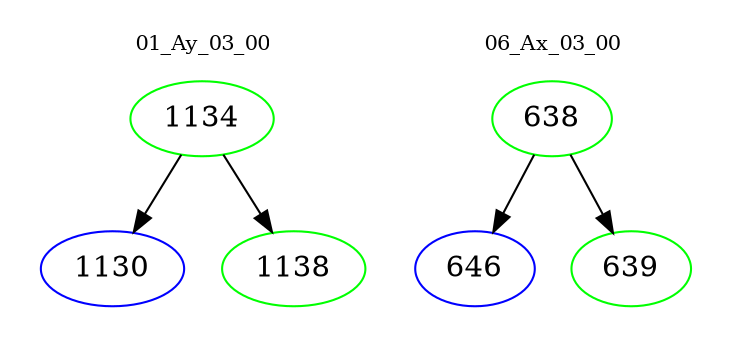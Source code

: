 digraph{
subgraph cluster_0 {
color = white
label = "01_Ay_03_00";
fontsize=10;
T0_1134 [label="1134", color="green"]
T0_1134 -> T0_1130 [color="black"]
T0_1130 [label="1130", color="blue"]
T0_1134 -> T0_1138 [color="black"]
T0_1138 [label="1138", color="green"]
}
subgraph cluster_1 {
color = white
label = "06_Ax_03_00";
fontsize=10;
T1_638 [label="638", color="green"]
T1_638 -> T1_646 [color="black"]
T1_646 [label="646", color="blue"]
T1_638 -> T1_639 [color="black"]
T1_639 [label="639", color="green"]
}
}
